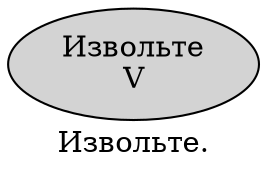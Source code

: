 digraph SENTENCE_3435 {
	graph [label="Извольте."]
	node [style=filled]
		0 [label="Извольте
V" color="" fillcolor=lightgray penwidth=1 shape=ellipse]
}